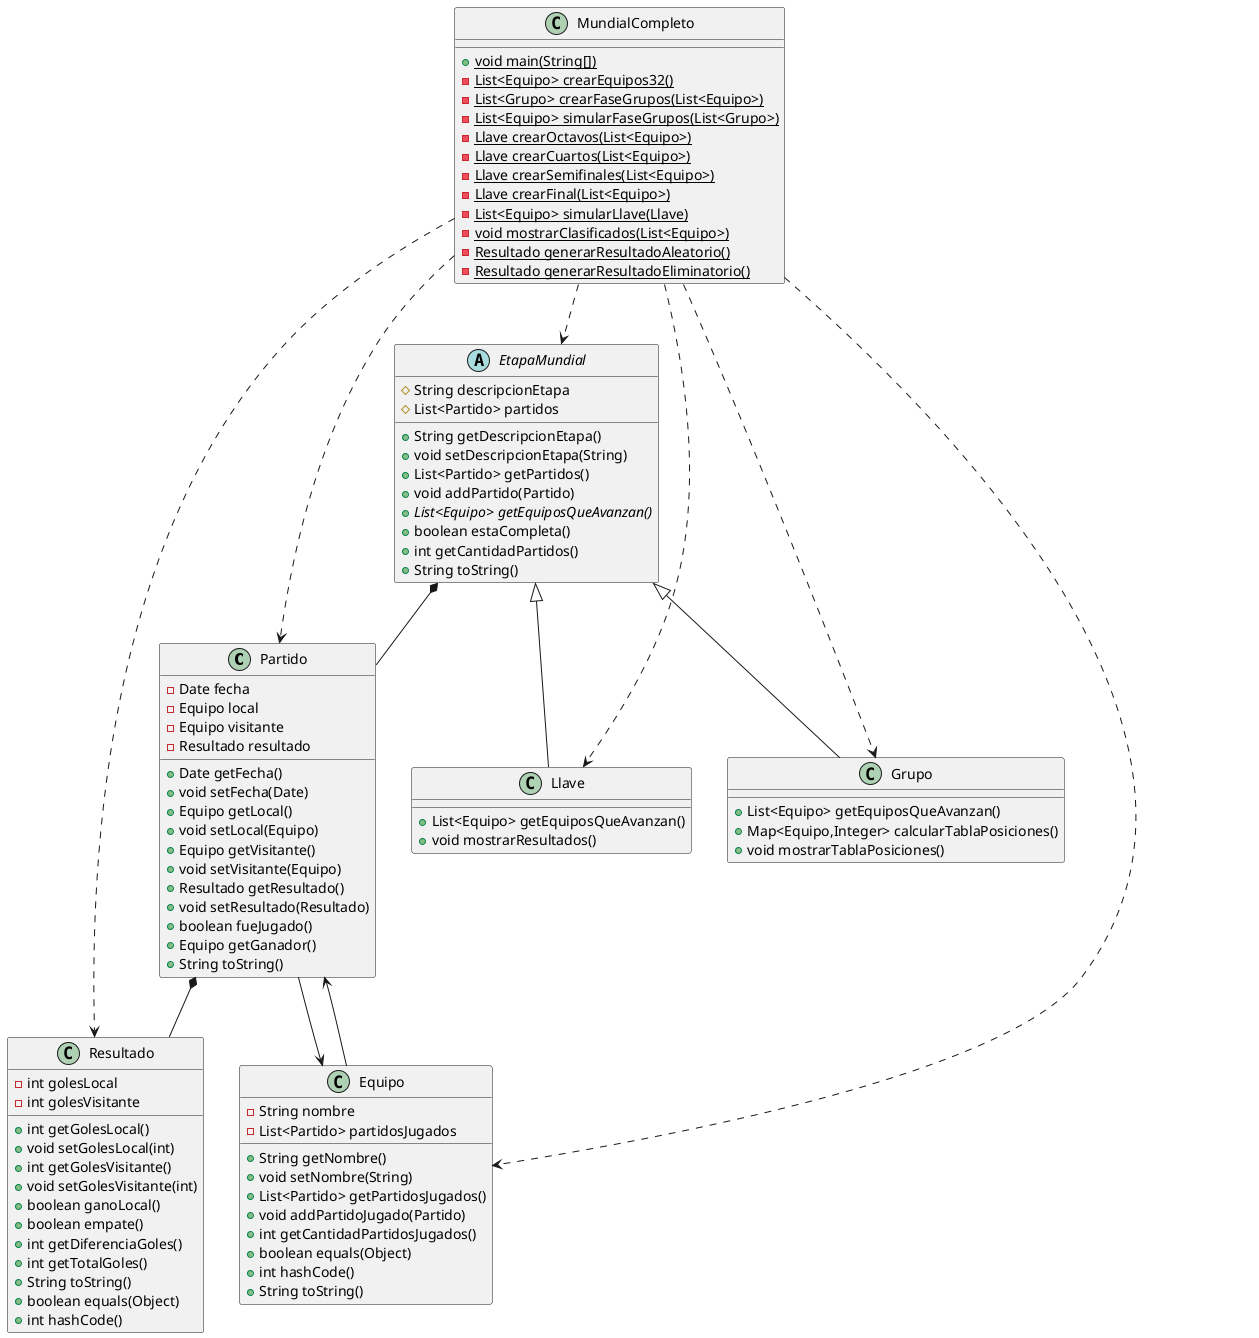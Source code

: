 @startuml

class Partido {
    - Date fecha
    - Equipo local
    - Equipo visitante
    - Resultado resultado
    + Date getFecha()
    + void setFecha(Date)
    + Equipo getLocal()
    + void setLocal(Equipo)
    + Equipo getVisitante()
    + void setVisitante(Equipo)
    + Resultado getResultado()
    + void setResultado(Resultado)
    + boolean fueJugado()
    + Equipo getGanador()
    + String toString()
}

class Llave {
    + List<Equipo> getEquiposQueAvanzan()
    + void mostrarResultados()
}

abstract class EtapaMundial {
    # String descripcionEtapa
    # List<Partido> partidos
    + String getDescripcionEtapa()
    + void setDescripcionEtapa(String)
    + List<Partido> getPartidos()
    + void addPartido(Partido)
    + {abstract}List<Equipo> getEquiposQueAvanzan()
    + boolean estaCompleta()
    + int getCantidadPartidos()
    + String toString()
}

class MundialCompleto {
    + {static} void main(String[])
    - {static} List<Equipo> crearEquipos32()
    - {static} List<Grupo> crearFaseGrupos(List<Equipo>)
    - {static} List<Equipo> simularFaseGrupos(List<Grupo>)
    - {static} Llave crearOctavos(List<Equipo>)
    - {static} Llave crearCuartos(List<Equipo>)
    - {static} Llave crearSemifinales(List<Equipo>)
    - {static} Llave crearFinal(List<Equipo>)
    - {static} List<Equipo> simularLlave(Llave)
    - {static} void mostrarClasificados(List<Equipo>)
    - {static} Resultado generarResultadoAleatorio()
    - {static} Resultado generarResultadoEliminatorio()
}

class Grupo {
    + List<Equipo> getEquiposQueAvanzan()
    + Map<Equipo,Integer> calcularTablaPosiciones()
    + void mostrarTablaPosiciones()
}

class Resultado {
    - int golesLocal
    - int golesVisitante
    + int getGolesLocal()
    + void setGolesLocal(int)
    + int getGolesVisitante()
    + void setGolesVisitante(int)
    + boolean ganoLocal()
    + boolean empate()
    + int getDiferenciaGoles()
    + int getTotalGoles()
    + String toString()
    + boolean equals(Object)
    + int hashCode()
}

class Equipo {
    - String nombre
    - List<Partido> partidosJugados
    + String getNombre()
    + void setNombre(String)
    + List<Partido> getPartidosJugados()
    + void addPartidoJugado(Partido)
    + int getCantidadPartidosJugados()
    + boolean equals(Object)
    + int hashCode()
    + String toString()
}

EtapaMundial <|-- Llave
EtapaMundial <|-- Grupo
EtapaMundial *-- Partido
Partido *-- Resultado
Partido --> Equipo
Equipo --> Partido
MundialCompleto ..> EtapaMundial
MundialCompleto ..> Grupo
MundialCompleto ..> Llave
MundialCompleto ..> Equipo
MundialCompleto ..> Partido
MundialCompleto ..> Resultado

@enduml